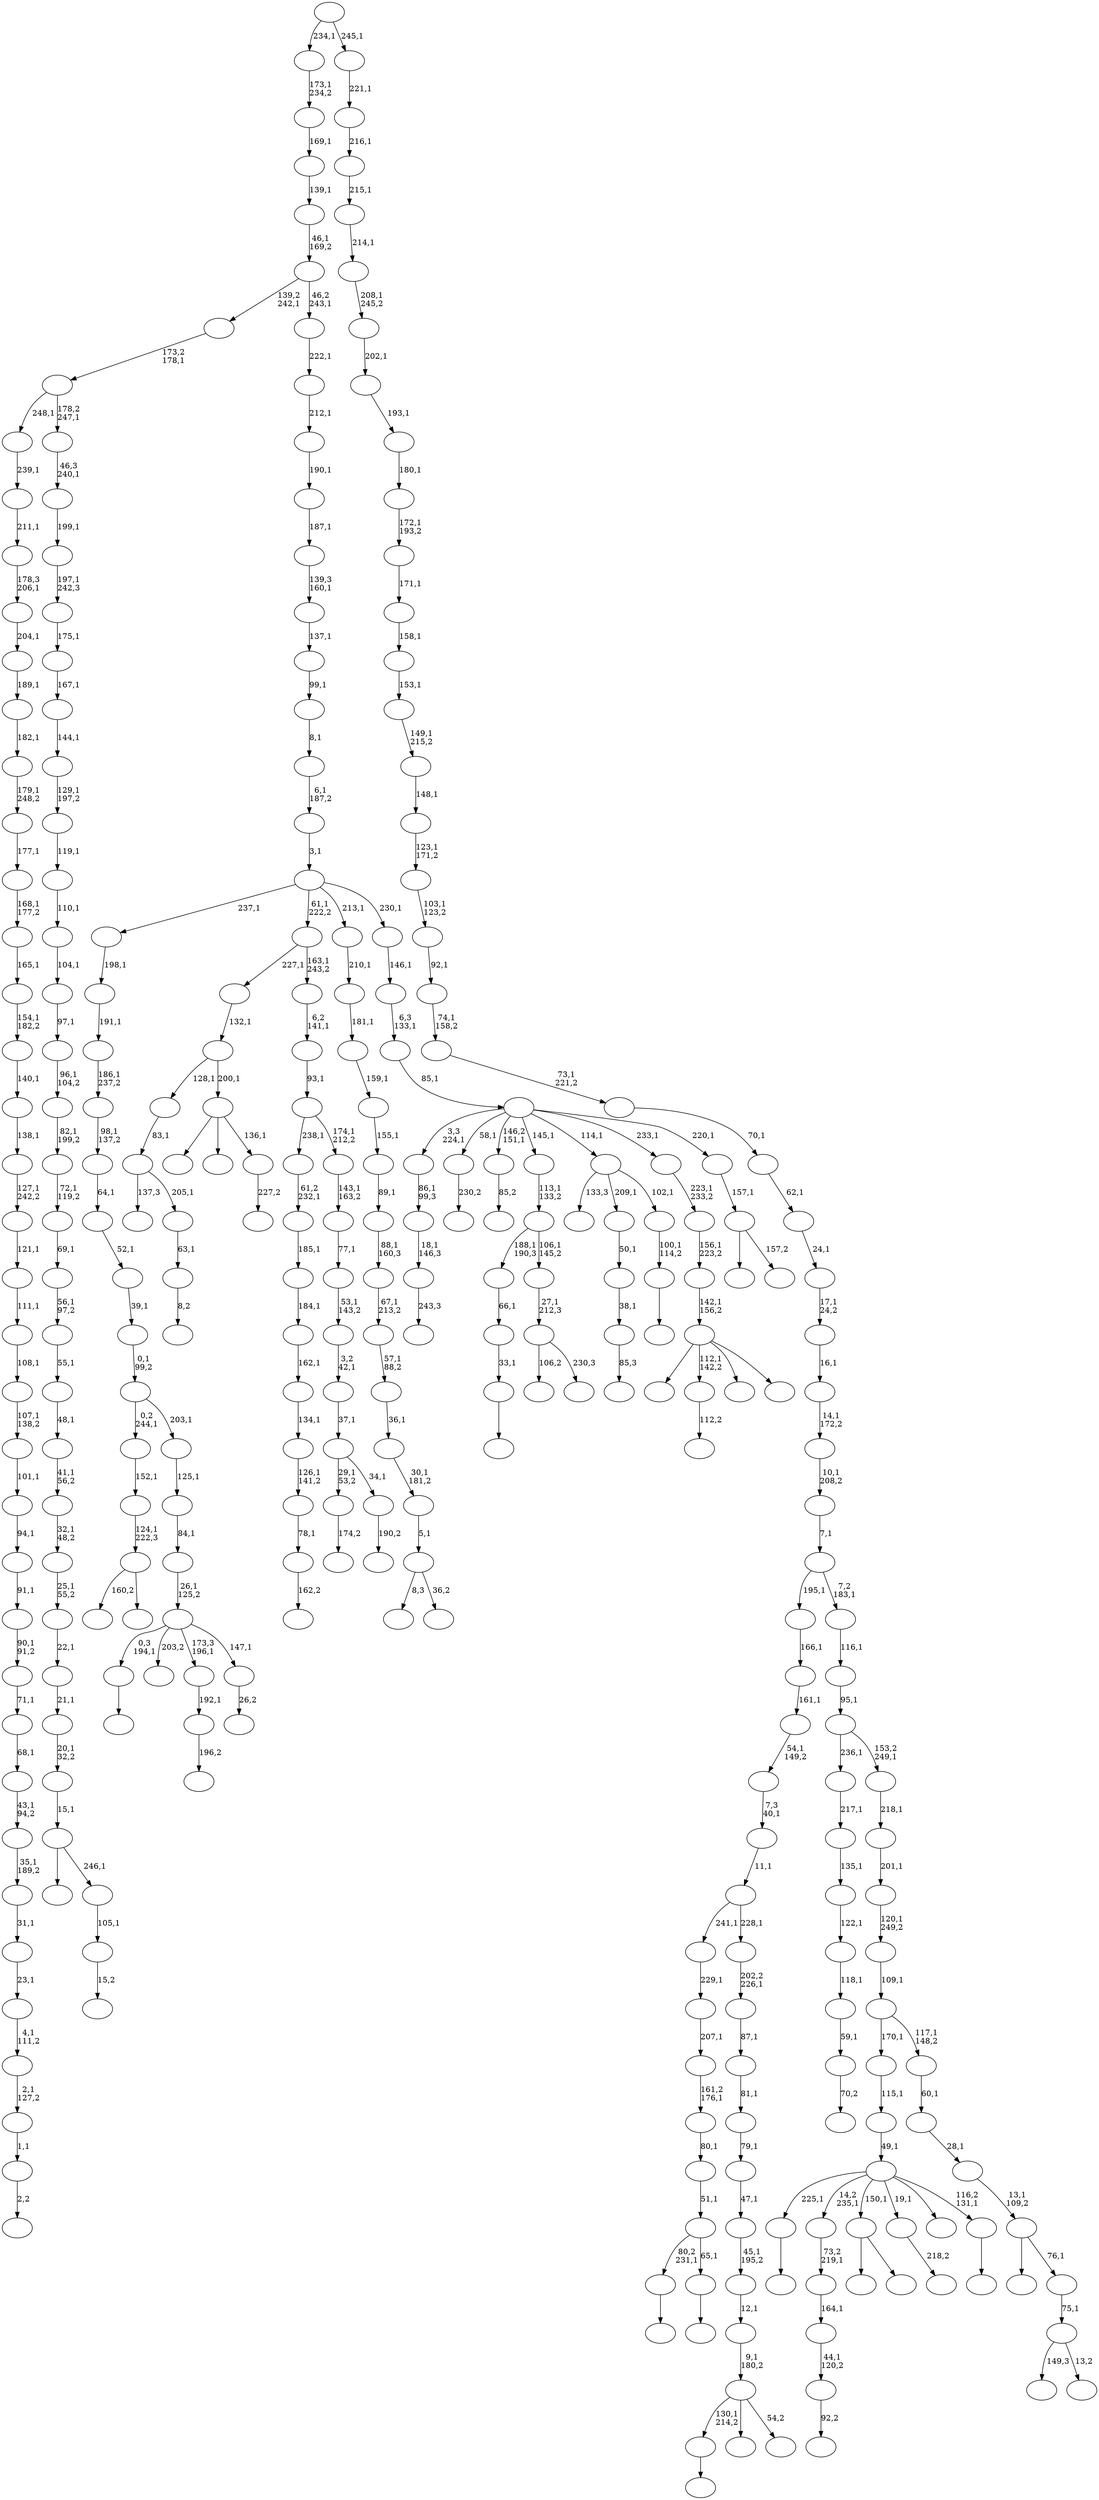 digraph T {
	300 [label=""]
	299 [label=""]
	298 [label=""]
	297 [label=""]
	296 [label=""]
	295 [label=""]
	294 [label=""]
	293 [label=""]
	292 [label=""]
	291 [label=""]
	290 [label=""]
	289 [label=""]
	288 [label=""]
	287 [label=""]
	286 [label=""]
	285 [label=""]
	284 [label=""]
	283 [label=""]
	282 [label=""]
	281 [label=""]
	280 [label=""]
	279 [label=""]
	278 [label=""]
	277 [label=""]
	276 [label=""]
	275 [label=""]
	274 [label=""]
	273 [label=""]
	272 [label=""]
	271 [label=""]
	270 [label=""]
	269 [label=""]
	268 [label=""]
	267 [label=""]
	266 [label=""]
	265 [label=""]
	264 [label=""]
	263 [label=""]
	262 [label=""]
	261 [label=""]
	260 [label=""]
	259 [label=""]
	258 [label=""]
	257 [label=""]
	256 [label=""]
	255 [label=""]
	254 [label=""]
	253 [label=""]
	252 [label=""]
	251 [label=""]
	250 [label=""]
	249 [label=""]
	248 [label=""]
	247 [label=""]
	246 [label=""]
	245 [label=""]
	244 [label=""]
	243 [label=""]
	242 [label=""]
	241 [label=""]
	240 [label=""]
	239 [label=""]
	238 [label=""]
	237 [label=""]
	236 [label=""]
	235 [label=""]
	234 [label=""]
	233 [label=""]
	232 [label=""]
	231 [label=""]
	230 [label=""]
	229 [label=""]
	228 [label=""]
	227 [label=""]
	226 [label=""]
	225 [label=""]
	224 [label=""]
	223 [label=""]
	222 [label=""]
	221 [label=""]
	220 [label=""]
	219 [label=""]
	218 [label=""]
	217 [label=""]
	216 [label=""]
	215 [label=""]
	214 [label=""]
	213 [label=""]
	212 [label=""]
	211 [label=""]
	210 [label=""]
	209 [label=""]
	208 [label=""]
	207 [label=""]
	206 [label=""]
	205 [label=""]
	204 [label=""]
	203 [label=""]
	202 [label=""]
	201 [label=""]
	200 [label=""]
	199 [label=""]
	198 [label=""]
	197 [label=""]
	196 [label=""]
	195 [label=""]
	194 [label=""]
	193 [label=""]
	192 [label=""]
	191 [label=""]
	190 [label=""]
	189 [label=""]
	188 [label=""]
	187 [label=""]
	186 [label=""]
	185 [label=""]
	184 [label=""]
	183 [label=""]
	182 [label=""]
	181 [label=""]
	180 [label=""]
	179 [label=""]
	178 [label=""]
	177 [label=""]
	176 [label=""]
	175 [label=""]
	174 [label=""]
	173 [label=""]
	172 [label=""]
	171 [label=""]
	170 [label=""]
	169 [label=""]
	168 [label=""]
	167 [label=""]
	166 [label=""]
	165 [label=""]
	164 [label=""]
	163 [label=""]
	162 [label=""]
	161 [label=""]
	160 [label=""]
	159 [label=""]
	158 [label=""]
	157 [label=""]
	156 [label=""]
	155 [label=""]
	154 [label=""]
	153 [label=""]
	152 [label=""]
	151 [label=""]
	150 [label=""]
	149 [label=""]
	148 [label=""]
	147 [label=""]
	146 [label=""]
	145 [label=""]
	144 [label=""]
	143 [label=""]
	142 [label=""]
	141 [label=""]
	140 [label=""]
	139 [label=""]
	138 [label=""]
	137 [label=""]
	136 [label=""]
	135 [label=""]
	134 [label=""]
	133 [label=""]
	132 [label=""]
	131 [label=""]
	130 [label=""]
	129 [label=""]
	128 [label=""]
	127 [label=""]
	126 [label=""]
	125 [label=""]
	124 [label=""]
	123 [label=""]
	122 [label=""]
	121 [label=""]
	120 [label=""]
	119 [label=""]
	118 [label=""]
	117 [label=""]
	116 [label=""]
	115 [label=""]
	114 [label=""]
	113 [label=""]
	112 [label=""]
	111 [label=""]
	110 [label=""]
	109 [label=""]
	108 [label=""]
	107 [label=""]
	106 [label=""]
	105 [label=""]
	104 [label=""]
	103 [label=""]
	102 [label=""]
	101 [label=""]
	100 [label=""]
	99 [label=""]
	98 [label=""]
	97 [label=""]
	96 [label=""]
	95 [label=""]
	94 [label=""]
	93 [label=""]
	92 [label=""]
	91 [label=""]
	90 [label=""]
	89 [label=""]
	88 [label=""]
	87 [label=""]
	86 [label=""]
	85 [label=""]
	84 [label=""]
	83 [label=""]
	82 [label=""]
	81 [label=""]
	80 [label=""]
	79 [label=""]
	78 [label=""]
	77 [label=""]
	76 [label=""]
	75 [label=""]
	74 [label=""]
	73 [label=""]
	72 [label=""]
	71 [label=""]
	70 [label=""]
	69 [label=""]
	68 [label=""]
	67 [label=""]
	66 [label=""]
	65 [label=""]
	64 [label=""]
	63 [label=""]
	62 [label=""]
	61 [label=""]
	60 [label=""]
	59 [label=""]
	58 [label=""]
	57 [label=""]
	56 [label=""]
	55 [label=""]
	54 [label=""]
	53 [label=""]
	52 [label=""]
	51 [label=""]
	50 [label=""]
	49 [label=""]
	48 [label=""]
	47 [label=""]
	46 [label=""]
	45 [label=""]
	44 [label=""]
	43 [label=""]
	42 [label=""]
	41 [label=""]
	40 [label=""]
	39 [label=""]
	38 [label=""]
	37 [label=""]
	36 [label=""]
	35 [label=""]
	34 [label=""]
	33 [label=""]
	32 [label=""]
	31 [label=""]
	30 [label=""]
	29 [label=""]
	28 [label=""]
	27 [label=""]
	26 [label=""]
	25 [label=""]
	24 [label=""]
	23 [label=""]
	22 [label=""]
	21 [label=""]
	20 [label=""]
	19 [label=""]
	18 [label=""]
	17 [label=""]
	16 [label=""]
	15 [label=""]
	14 [label=""]
	13 [label=""]
	12 [label=""]
	11 [label=""]
	10 [label=""]
	9 [label=""]
	8 [label=""]
	7 [label=""]
	6 [label=""]
	5 [label=""]
	4 [label=""]
	3 [label=""]
	2 [label=""]
	1 [label=""]
	0 [label=""]
	296 -> 297 [label=""]
	294 -> 295 [label=""]
	292 -> 293 [label="2,2"]
	291 -> 292 [label="1,1"]
	290 -> 291 [label="2,1\n127,2"]
	289 -> 290 [label="4,1\n111,2"]
	288 -> 289 [label="23,1"]
	287 -> 288 [label="31,1"]
	286 -> 287 [label="35,1\n189,2"]
	285 -> 286 [label="43,1\n94,2"]
	284 -> 285 [label="68,1"]
	283 -> 284 [label="71,1"]
	282 -> 283 [label="90,1\n91,2"]
	281 -> 282 [label="91,1"]
	280 -> 281 [label="94,1"]
	279 -> 280 [label="101,1"]
	278 -> 279 [label="107,1\n138,2"]
	277 -> 278 [label="108,1"]
	276 -> 277 [label="111,1"]
	275 -> 276 [label="121,1"]
	274 -> 275 [label="127,1\n242,2"]
	273 -> 274 [label="138,1"]
	272 -> 273 [label="140,1"]
	271 -> 272 [label="154,1\n182,2"]
	270 -> 271 [label="165,1"]
	269 -> 270 [label="168,1\n177,2"]
	268 -> 269 [label="177,1"]
	267 -> 268 [label="179,1\n248,2"]
	266 -> 267 [label="182,1"]
	265 -> 266 [label="189,1"]
	264 -> 265 [label="204,1"]
	263 -> 264 [label="178,3\n206,1"]
	262 -> 263 [label="211,1"]
	261 -> 262 [label="239,1"]
	257 -> 258 [label=""]
	255 -> 256 [label="162,2"]
	254 -> 255 [label="78,1"]
	253 -> 254 [label="126,1\n141,2"]
	252 -> 253 [label="134,1"]
	251 -> 252 [label="162,1"]
	250 -> 251 [label="184,1"]
	249 -> 250 [label="185,1"]
	248 -> 249 [label="61,2\n232,1"]
	245 -> 246 [label="243,3"]
	244 -> 245 [label="18,1\n146,3"]
	243 -> 244 [label="86,1\n99,3"]
	240 -> 241 [label="230,2"]
	237 -> 238 [label=""]
	236 -> 237 [label="33,1"]
	235 -> 236 [label="66,1"]
	233 -> 234 [label=""]
	230 -> 231 [label="8,2"]
	229 -> 230 [label="63,1"]
	228 -> 299 [label="137,3"]
	228 -> 229 [label="205,1"]
	227 -> 228 [label="83,1"]
	223 -> 224 [label="227,2"]
	222 -> 300 [label=""]
	222 -> 239 [label=""]
	222 -> 223 [label="136,1"]
	221 -> 227 [label="128,1"]
	221 -> 222 [label="200,1"]
	220 -> 221 [label="132,1"]
	218 -> 219 [label=""]
	217 -> 257 [label="80,2\n231,1"]
	217 -> 218 [label="65,1"]
	216 -> 217 [label="51,1"]
	215 -> 216 [label="80,1"]
	214 -> 215 [label="161,2\n176,1"]
	213 -> 214 [label="207,1"]
	212 -> 213 [label="229,1"]
	210 -> 211 [label="85,2"]
	208 -> 209 [label="112,2"]
	206 -> 207 [label="92,2"]
	205 -> 206 [label="44,1\n120,2"]
	204 -> 205 [label="164,1"]
	203 -> 204 [label="73,2\n219,1"]
	200 -> 201 [label="196,2"]
	199 -> 200 [label="192,1"]
	197 -> 198 [label="70,2"]
	196 -> 197 [label="59,1"]
	195 -> 196 [label="118,1"]
	194 -> 195 [label="122,1"]
	193 -> 194 [label="135,1"]
	192 -> 193 [label="217,1"]
	188 -> 189 [label="174,2"]
	186 -> 225 [label="160,2"]
	186 -> 187 [label=""]
	185 -> 186 [label="124,1\n222,3"]
	184 -> 185 [label="152,1"]
	182 -> 183 [label="85,3"]
	181 -> 182 [label="38,1"]
	180 -> 181 [label="50,1"]
	178 -> 179 [label="26,2"]
	177 -> 233 [label="0,3\n194,1"]
	177 -> 232 [label="203,2"]
	177 -> 199 [label="173,3\n196,1"]
	177 -> 178 [label="147,1"]
	176 -> 177 [label="26,1\n125,2"]
	175 -> 176 [label="84,1"]
	174 -> 175 [label="125,1"]
	173 -> 184 [label="0,2\n244,1"]
	173 -> 174 [label="203,1"]
	172 -> 173 [label="0,1\n99,2"]
	171 -> 172 [label="39,1"]
	170 -> 171 [label="52,1"]
	169 -> 170 [label="64,1"]
	168 -> 169 [label="98,1\n137,2"]
	167 -> 168 [label="186,1\n237,2"]
	166 -> 167 [label="191,1"]
	165 -> 166 [label="198,1"]
	163 -> 226 [label="106,2"]
	163 -> 164 [label="230,3"]
	162 -> 163 [label="27,1\n212,3"]
	161 -> 235 [label="188,1\n190,3"]
	161 -> 162 [label="106,1\n145,2"]
	160 -> 161 [label="113,1\n133,2"]
	158 -> 296 [label="130,1\n214,2"]
	158 -> 260 [label=""]
	158 -> 159 [label="54,2"]
	157 -> 158 [label="9,1\n180,2"]
	156 -> 157 [label="12,1"]
	155 -> 156 [label="45,1\n195,2"]
	154 -> 155 [label="47,1"]
	153 -> 154 [label="79,1"]
	152 -> 153 [label="81,1"]
	151 -> 152 [label="87,1"]
	150 -> 151 [label="202,2\n226,1"]
	149 -> 212 [label="241,1"]
	149 -> 150 [label="228,1"]
	148 -> 149 [label="11,1"]
	147 -> 148 [label="7,3\n40,1"]
	146 -> 147 [label="54,1\n149,2"]
	145 -> 146 [label="161,1"]
	144 -> 145 [label="166,1"]
	142 -> 143 [label="15,2"]
	141 -> 142 [label="105,1"]
	140 -> 191 [label=""]
	140 -> 141 [label="246,1"]
	139 -> 140 [label="15,1"]
	138 -> 139 [label="20,1\n32,2"]
	137 -> 138 [label="21,1"]
	136 -> 137 [label="22,1"]
	135 -> 136 [label="25,1\n55,2"]
	134 -> 135 [label="32,1\n48,2"]
	133 -> 134 [label="41,1\n56,2"]
	132 -> 133 [label="48,1"]
	131 -> 132 [label="55,1"]
	130 -> 131 [label="56,1\n97,2"]
	129 -> 130 [label="69,1"]
	128 -> 129 [label="72,1\n119,2"]
	127 -> 128 [label="82,1\n199,2"]
	126 -> 127 [label="96,1\n104,2"]
	125 -> 126 [label="97,1"]
	124 -> 125 [label="104,1"]
	123 -> 124 [label="110,1"]
	122 -> 123 [label="119,1"]
	121 -> 122 [label="129,1\n197,2"]
	120 -> 121 [label="144,1"]
	119 -> 120 [label="167,1"]
	118 -> 119 [label="175,1"]
	117 -> 118 [label="197,1\n242,3"]
	116 -> 117 [label="199,1"]
	115 -> 116 [label="46,3\n240,1"]
	114 -> 261 [label="248,1"]
	114 -> 115 [label="178,2\n247,1"]
	113 -> 114 [label="173,2\n178,1"]
	111 -> 112 [label="190,2"]
	110 -> 188 [label="29,1\n53,2"]
	110 -> 111 [label="34,1"]
	109 -> 110 [label="37,1"]
	108 -> 109 [label="3,2\n42,1"]
	107 -> 108 [label="53,1\n143,2"]
	106 -> 107 [label="77,1"]
	105 -> 106 [label="143,1\n163,2"]
	104 -> 248 [label="238,1"]
	104 -> 105 [label="174,1\n212,2"]
	103 -> 104 [label="93,1"]
	102 -> 103 [label="6,2\n141,1"]
	101 -> 220 [label="227,1"]
	101 -> 102 [label="163,1\n243,2"]
	99 -> 202 [label=""]
	99 -> 100 [label=""]
	97 -> 98 [label="218,2"]
	95 -> 96 [label=""]
	94 -> 95 [label="100,1\n114,2"]
	93 -> 247 [label="133,3"]
	93 -> 180 [label="209,1"]
	93 -> 94 [label="102,1"]
	89 -> 190 [label="8,3"]
	89 -> 90 [label="36,2"]
	88 -> 89 [label="5,1"]
	87 -> 88 [label="30,1\n181,2"]
	86 -> 87 [label="36,1"]
	85 -> 86 [label="57,1\n88,2"]
	84 -> 85 [label="67,1\n213,2"]
	83 -> 84 [label="88,1\n160,3"]
	82 -> 83 [label="89,1"]
	81 -> 82 [label="155,1"]
	80 -> 81 [label="159,1"]
	79 -> 80 [label="181,1"]
	78 -> 79 [label="210,1"]
	75 -> 298 [label=""]
	75 -> 208 [label="112,1\n142,2"]
	75 -> 92 [label=""]
	75 -> 76 [label=""]
	74 -> 75 [label="142,1\n156,2"]
	73 -> 74 [label="156,1\n223,2"]
	72 -> 73 [label="223,1\n233,2"]
	70 -> 71 [label=""]
	69 -> 294 [label="225,1"]
	69 -> 203 [label="14,2\n235,1"]
	69 -> 99 [label="150,1"]
	69 -> 97 [label="19,1"]
	69 -> 77 [label=""]
	69 -> 70 [label="116,2\n131,1"]
	68 -> 69 [label="49,1"]
	67 -> 68 [label="115,1"]
	65 -> 242 [label=""]
	65 -> 66 [label="157,2"]
	64 -> 65 [label="157,1"]
	63 -> 243 [label="3,3\n224,1"]
	63 -> 240 [label="58,1"]
	63 -> 210 [label="146,2\n151,1"]
	63 -> 160 [label="145,1"]
	63 -> 93 [label="114,1"]
	63 -> 72 [label="233,1"]
	63 -> 64 [label="220,1"]
	62 -> 63 [label="85,1"]
	61 -> 62 [label="6,3\n133,1"]
	60 -> 61 [label="146,1"]
	59 -> 165 [label="237,1"]
	59 -> 101 [label="61,1\n222,2"]
	59 -> 78 [label="213,1"]
	59 -> 60 [label="230,1"]
	58 -> 59 [label="3,1"]
	57 -> 58 [label="6,1\n187,2"]
	56 -> 57 [label="8,1"]
	55 -> 56 [label="99,1"]
	54 -> 55 [label="137,1"]
	53 -> 54 [label="139,3\n160,1"]
	52 -> 53 [label="187,1"]
	51 -> 52 [label="190,1"]
	50 -> 51 [label="212,1"]
	49 -> 50 [label="222,1"]
	48 -> 113 [label="139,2\n242,1"]
	48 -> 49 [label="46,2\n243,1"]
	47 -> 48 [label="46,1\n169,2"]
	46 -> 47 [label="139,1"]
	45 -> 46 [label="169,1"]
	44 -> 45 [label="173,1\n234,2"]
	42 -> 259 [label="149,3"]
	42 -> 43 [label="13,2"]
	41 -> 42 [label="75,1"]
	40 -> 91 [label=""]
	40 -> 41 [label="76,1"]
	39 -> 40 [label="13,1\n109,2"]
	38 -> 39 [label="28,1"]
	37 -> 38 [label="60,1"]
	36 -> 67 [label="170,1"]
	36 -> 37 [label="117,1\n148,2"]
	35 -> 36 [label="109,1"]
	34 -> 35 [label="120,1\n249,2"]
	33 -> 34 [label="201,1"]
	32 -> 33 [label="218,1"]
	31 -> 192 [label="236,1"]
	31 -> 32 [label="153,2\n249,1"]
	30 -> 31 [label="95,1"]
	29 -> 30 [label="116,1"]
	28 -> 144 [label="195,1"]
	28 -> 29 [label="7,2\n183,1"]
	27 -> 28 [label="7,1"]
	26 -> 27 [label="10,1\n208,2"]
	25 -> 26 [label="14,1\n172,2"]
	24 -> 25 [label="16,1"]
	23 -> 24 [label="17,1\n24,2"]
	22 -> 23 [label="24,1"]
	21 -> 22 [label="62,1"]
	20 -> 21 [label="70,1"]
	19 -> 20 [label="73,1\n221,2"]
	18 -> 19 [label="74,1\n158,2"]
	17 -> 18 [label="92,1"]
	16 -> 17 [label="103,1\n123,2"]
	15 -> 16 [label="123,1\n171,2"]
	14 -> 15 [label="148,1"]
	13 -> 14 [label="149,1\n215,2"]
	12 -> 13 [label="153,1"]
	11 -> 12 [label="158,1"]
	10 -> 11 [label="171,1"]
	9 -> 10 [label="172,1\n193,2"]
	8 -> 9 [label="180,1"]
	7 -> 8 [label="193,1"]
	6 -> 7 [label="202,1"]
	5 -> 6 [label="208,1\n245,2"]
	4 -> 5 [label="214,1"]
	3 -> 4 [label="215,1"]
	2 -> 3 [label="216,1"]
	1 -> 2 [label="221,1"]
	0 -> 44 [label="234,1"]
	0 -> 1 [label="245,1"]
}
